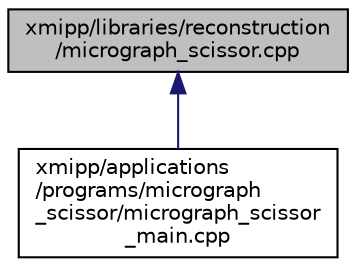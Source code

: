 digraph "xmipp/libraries/reconstruction/micrograph_scissor.cpp"
{
  edge [fontname="Helvetica",fontsize="10",labelfontname="Helvetica",labelfontsize="10"];
  node [fontname="Helvetica",fontsize="10",shape=record];
  Node97 [label="xmipp/libraries/reconstruction\l/micrograph_scissor.cpp",height=0.2,width=0.4,color="black", fillcolor="grey75", style="filled", fontcolor="black"];
  Node97 -> Node98 [dir="back",color="midnightblue",fontsize="10",style="solid",fontname="Helvetica"];
  Node98 [label="xmipp/applications\l/programs/micrograph\l_scissor/micrograph_scissor\l_main.cpp",height=0.2,width=0.4,color="black", fillcolor="white", style="filled",URL="$micrograph__scissor__main_8cpp.html"];
}
